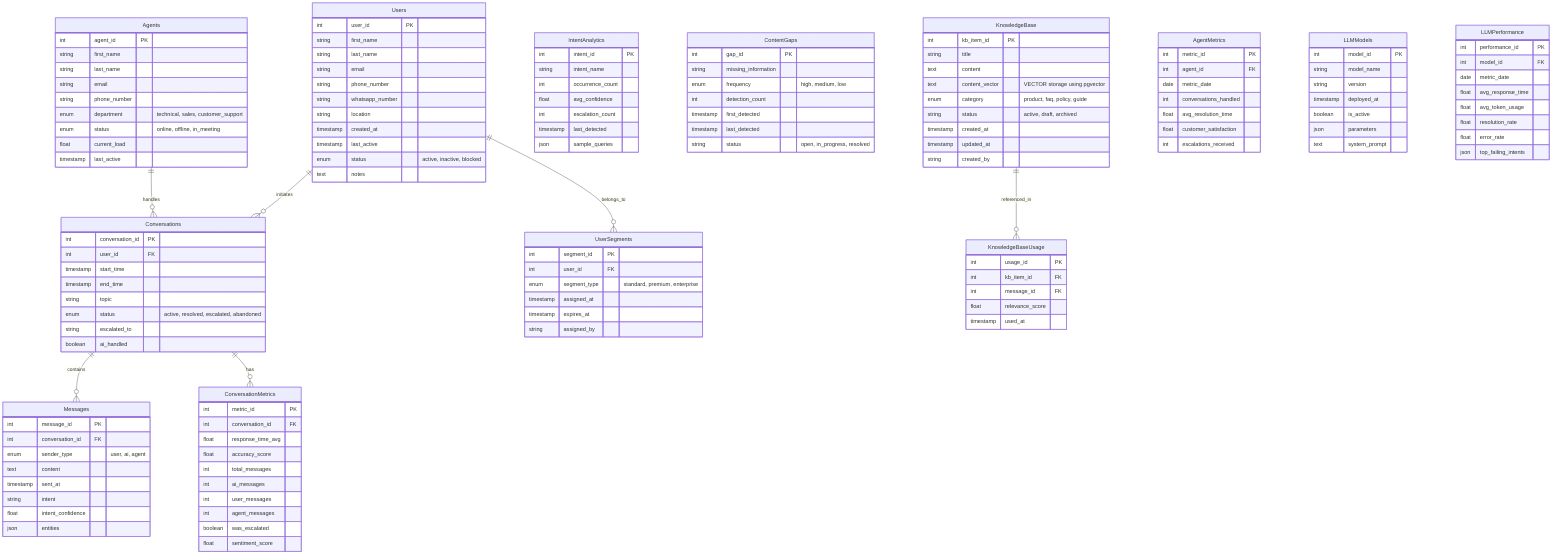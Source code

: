 erDiagram
    Users ||--o{ Conversations : initiates
    Users ||--o{ UserSegments : belongs_to
    Users {
        int user_id PK
        string first_name
        string last_name
        string email
        string phone_number
        string whatsapp_number
        string location
        timestamp created_at
        timestamp last_active
        enum status "active, inactive, blocked"
        text notes
    }
    
    UserSegments {
        int segment_id PK
        int user_id FK
        enum segment_type "standard, premium, enterprise"
        timestamp assigned_at
        timestamp expires_at
        string assigned_by
    }
    
    Conversations ||--o{ Messages : contains
    Conversations ||--o{ ConversationMetrics : has
    Conversations {
        int conversation_id PK
        int user_id FK
        timestamp start_time
        timestamp end_time
        string topic
        enum status "active, resolved, escalated, abandoned"
        string escalated_to
        boolean ai_handled
    }
    
    Messages {
        int message_id PK
        int conversation_id FK
        enum sender_type "user, ai, agent"
        text content
        timestamp sent_at
        string intent
        float intent_confidence
        json entities
    }
    
    ConversationMetrics {
        int metric_id PK
        int conversation_id FK
        float response_time_avg
        float accuracy_score
        int total_messages
        int ai_messages
        int user_messages
        int agent_messages
        boolean was_escalated
        float sentiment_score
    }
    
    KnowledgeBase ||--o{ KnowledgeBaseUsage : referenced_in
    KnowledgeBase {
        int kb_item_id PK
        string title
        text content
        text content_vector "VECTOR storage using pgvector"
        enum category "product, faq, policy, guide"
        string status "active, draft, archived"
        timestamp created_at
        timestamp updated_at
        string created_by
    }
    
    KnowledgeBaseUsage {
        int usage_id PK
        int kb_item_id FK
        int message_id FK
        float relevance_score
        timestamp used_at
    }
    
    IntentAnalytics {
        int intent_id PK
        string intent_name
        int occurrence_count
        float avg_confidence
        int escalation_count
        timestamp last_detected
        json sample_queries
    }
    
    ContentGaps {
        int gap_id PK
        string missing_information
        enum frequency "high, medium, low"
        int detection_count
        timestamp first_detected
        timestamp last_detected
        string status "open, in_progress, resolved"
    }
    
    Agents ||--o{ Conversations : handles
    Agents {
        int agent_id PK
        string first_name
        string last_name
        string email
        string phone_number
        enum department "technical, sales, customer_support"
        enum status "online, offline, in_meeting"
        float current_load
        timestamp last_active
    }
    
    AgentMetrics {
        int metric_id PK
        int agent_id FK
        date metric_date
        int conversations_handled
        float avg_resolution_time
        float customer_satisfaction
        int escalations_received
    }
    
    LLMModels {
        int model_id PK
        string model_name
        string version
        timestamp deployed_at
        boolean is_active
        json parameters
        text system_prompt
    }
    
    LLMPerformance {
        int performance_id PK
        int model_id FK
        date metric_date
        float avg_response_time
        float avg_token_usage
        float resolution_rate
        float error_rate
        json top_failing_intents
    }